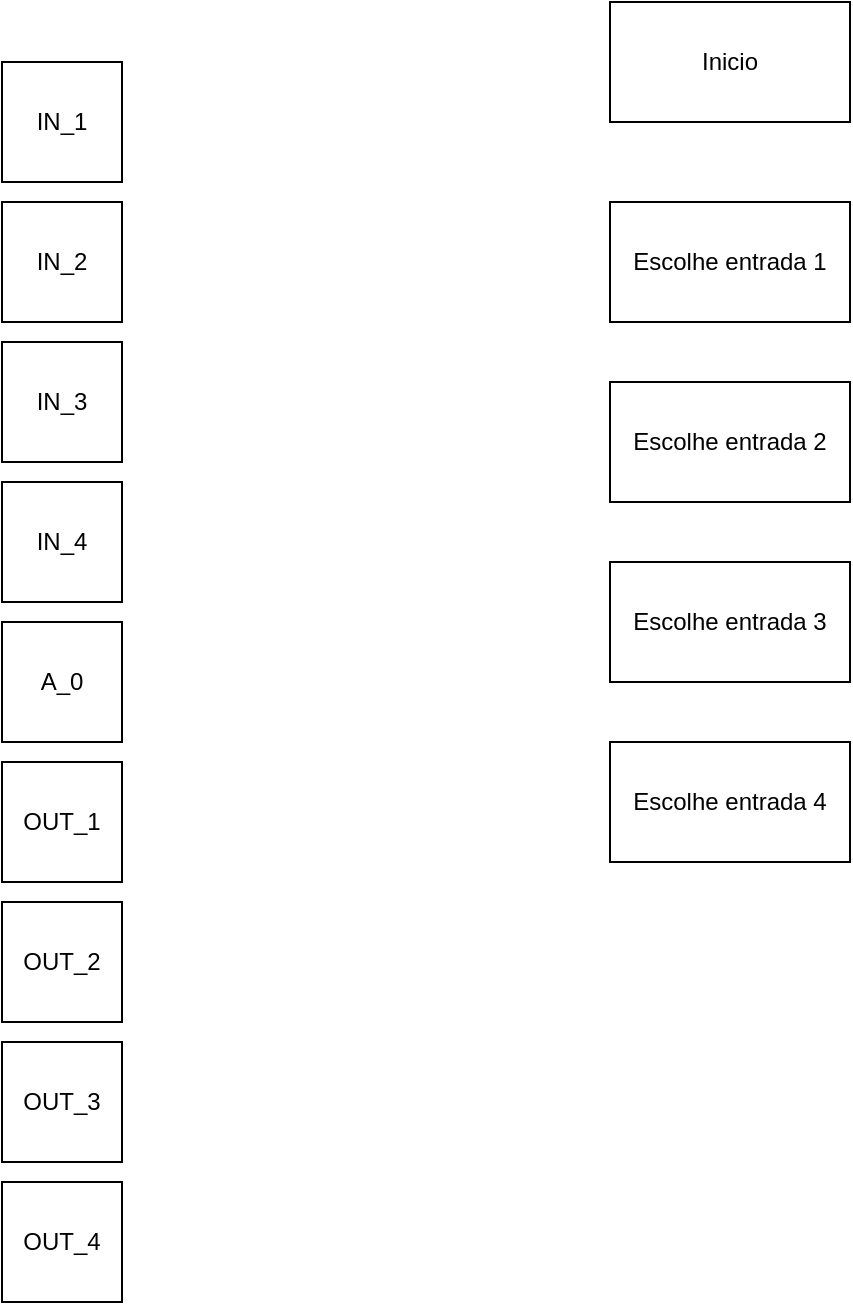 <mxfile version="21.3.5" type="github">
  <diagram name="Página-1" id="CQQQ1_xxynBM_lZkvn02">
    <mxGraphModel dx="1434" dy="792" grid="1" gridSize="10" guides="1" tooltips="1" connect="1" arrows="1" fold="1" page="1" pageScale="1" pageWidth="827" pageHeight="1169" math="0" shadow="0">
      <root>
        <mxCell id="0" />
        <mxCell id="1" parent="0" />
        <mxCell id="xhrllQ4y0iZZigfFHR5F-1" value="IN_1" style="rounded=0;whiteSpace=wrap;html=1;" vertex="1" parent="1">
          <mxGeometry x="50" y="80" width="60" height="60" as="geometry" />
        </mxCell>
        <mxCell id="xhrllQ4y0iZZigfFHR5F-2" value="IN_2" style="rounded=0;whiteSpace=wrap;html=1;" vertex="1" parent="1">
          <mxGeometry x="50" y="150" width="60" height="60" as="geometry" />
        </mxCell>
        <mxCell id="xhrllQ4y0iZZigfFHR5F-3" value="IN_3" style="rounded=0;whiteSpace=wrap;html=1;" vertex="1" parent="1">
          <mxGeometry x="50" y="220" width="60" height="60" as="geometry" />
        </mxCell>
        <mxCell id="xhrllQ4y0iZZigfFHR5F-4" value="IN_4" style="rounded=0;whiteSpace=wrap;html=1;" vertex="1" parent="1">
          <mxGeometry x="50" y="290" width="60" height="60" as="geometry" />
        </mxCell>
        <mxCell id="xhrllQ4y0iZZigfFHR5F-5" value="A_0" style="rounded=0;whiteSpace=wrap;html=1;" vertex="1" parent="1">
          <mxGeometry x="50" y="360" width="60" height="60" as="geometry" />
        </mxCell>
        <mxCell id="xhrllQ4y0iZZigfFHR5F-6" value="OUT_1" style="rounded=0;whiteSpace=wrap;html=1;" vertex="1" parent="1">
          <mxGeometry x="50" y="430" width="60" height="60" as="geometry" />
        </mxCell>
        <mxCell id="xhrllQ4y0iZZigfFHR5F-7" value="OUT_2" style="rounded=0;whiteSpace=wrap;html=1;" vertex="1" parent="1">
          <mxGeometry x="50" y="500" width="60" height="60" as="geometry" />
        </mxCell>
        <mxCell id="xhrllQ4y0iZZigfFHR5F-8" value="OUT_3" style="rounded=0;whiteSpace=wrap;html=1;" vertex="1" parent="1">
          <mxGeometry x="50" y="570" width="60" height="60" as="geometry" />
        </mxCell>
        <mxCell id="xhrllQ4y0iZZigfFHR5F-9" value="OUT_4" style="rounded=0;whiteSpace=wrap;html=1;" vertex="1" parent="1">
          <mxGeometry x="50" y="640" width="60" height="60" as="geometry" />
        </mxCell>
        <mxCell id="xhrllQ4y0iZZigfFHR5F-10" value="Inicio" style="rounded=0;whiteSpace=wrap;html=1;" vertex="1" parent="1">
          <mxGeometry x="354" y="50" width="120" height="60" as="geometry" />
        </mxCell>
        <mxCell id="xhrllQ4y0iZZigfFHR5F-11" value="Escolhe entrada 1" style="rounded=0;whiteSpace=wrap;html=1;" vertex="1" parent="1">
          <mxGeometry x="354" y="150" width="120" height="60" as="geometry" />
        </mxCell>
        <mxCell id="xhrllQ4y0iZZigfFHR5F-13" value="Escolhe entrada 2" style="rounded=0;whiteSpace=wrap;html=1;" vertex="1" parent="1">
          <mxGeometry x="354" y="240" width="120" height="60" as="geometry" />
        </mxCell>
        <mxCell id="xhrllQ4y0iZZigfFHR5F-14" value="Escolhe entrada 3" style="rounded=0;whiteSpace=wrap;html=1;" vertex="1" parent="1">
          <mxGeometry x="354" y="330" width="120" height="60" as="geometry" />
        </mxCell>
        <mxCell id="xhrllQ4y0iZZigfFHR5F-15" value="Escolhe entrada 4" style="rounded=0;whiteSpace=wrap;html=1;" vertex="1" parent="1">
          <mxGeometry x="354" y="420" width="120" height="60" as="geometry" />
        </mxCell>
      </root>
    </mxGraphModel>
  </diagram>
</mxfile>
